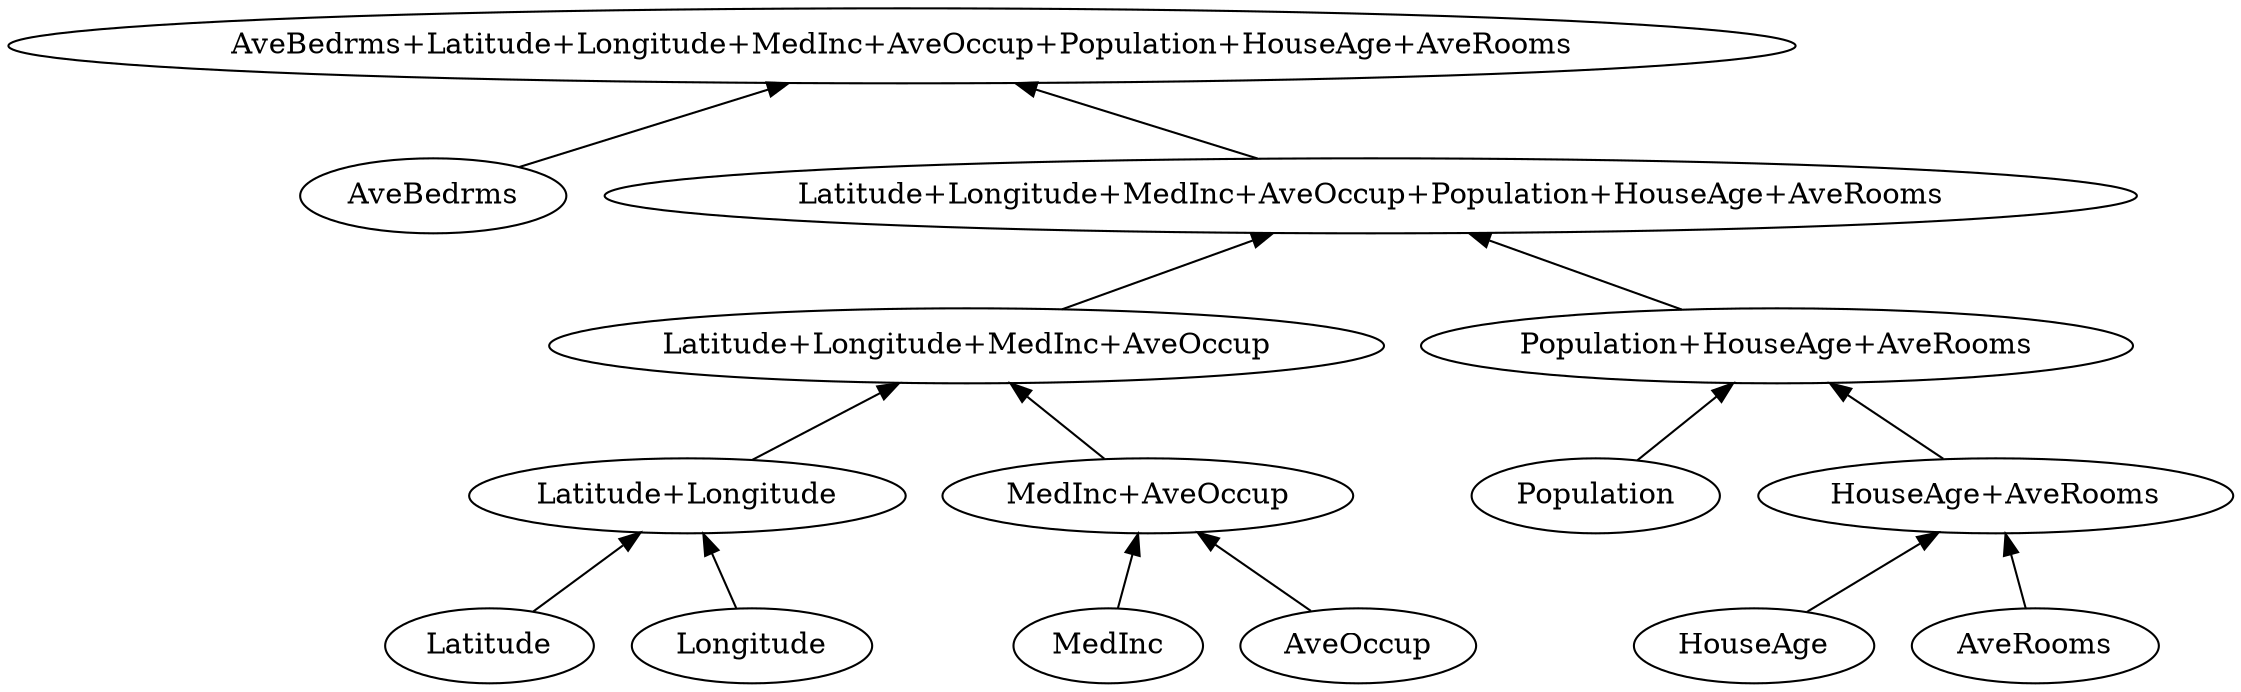 digraph tree {
    "AveBedrms+Latitude+Longitude+MedInc+AveOccup+Population+HouseAge+AveRooms";
    "AveBedrms";
    "Latitude+Longitude+MedInc+AveOccup+Population+HouseAge+AveRooms";
    "Latitude+Longitude+MedInc+AveOccup";
    "Latitude+Longitude";
    "Latitude";
    "Longitude";
    "MedInc+AveOccup";
    "MedInc";
    "AveOccup";
    "Population+HouseAge+AveRooms";
    "Population";
    "HouseAge+AveRooms";
    "HouseAge";
    "AveRooms";
    "AveBedrms+Latitude+Longitude+MedInc+AveOccup+Population+HouseAge+AveRooms" -> "AveBedrms" [dir=back];
    "AveBedrms+Latitude+Longitude+MedInc+AveOccup+Population+HouseAge+AveRooms" -> "Latitude+Longitude+MedInc+AveOccup+Population+HouseAge+AveRooms" [dir=back];
    "Latitude+Longitude+MedInc+AveOccup+Population+HouseAge+AveRooms" -> "Latitude+Longitude+MedInc+AveOccup" [dir=back];
    "Latitude+Longitude+MedInc+AveOccup+Population+HouseAge+AveRooms" -> "Population+HouseAge+AveRooms" [dir=back];
    "Latitude+Longitude+MedInc+AveOccup" -> "Latitude+Longitude" [dir=back];
    "Latitude+Longitude+MedInc+AveOccup" -> "MedInc+AveOccup" [dir=back];
    "Latitude+Longitude" -> "Latitude" [dir=back];
    "Latitude+Longitude" -> "Longitude" [dir=back];
    "MedInc+AveOccup" -> "MedInc" [dir=back];
    "MedInc+AveOccup" -> "AveOccup" [dir=back];
    "Population+HouseAge+AveRooms" -> "Population" [dir=back];
    "Population+HouseAge+AveRooms" -> "HouseAge+AveRooms" [dir=back];
    "HouseAge+AveRooms" -> "HouseAge" [dir=back];
    "HouseAge+AveRooms" -> "AveRooms" [dir=back];
}
